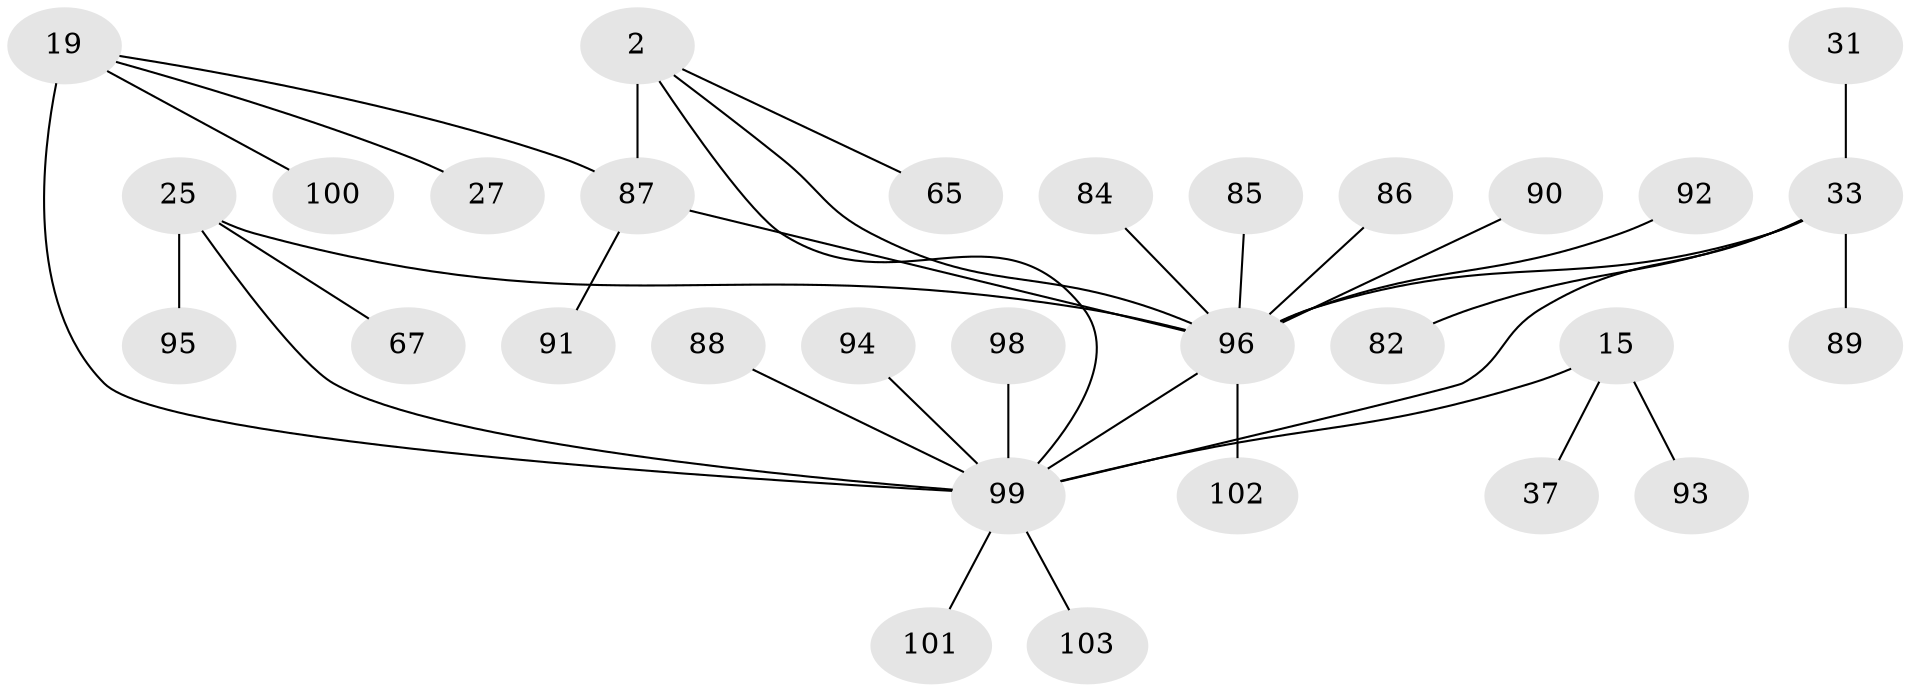 // original degree distribution, {4: 0.009708737864077669, 7: 0.06796116504854369, 8: 0.04854368932038835, 9: 0.038834951456310676, 10: 0.009708737864077669, 5: 0.019417475728155338, 6: 0.038834951456310676, 11: 0.009708737864077669, 3: 0.038834951456310676, 1: 0.5631067961165048, 2: 0.1553398058252427}
// Generated by graph-tools (version 1.1) at 2025/57/03/04/25 21:57:48]
// undirected, 30 vertices, 34 edges
graph export_dot {
graph [start="1"]
  node [color=gray90,style=filled];
  2 [super="+1"];
  15 [super="+14"];
  19 [super="+16"];
  25 [super="+24"];
  27;
  31;
  33 [super="+9"];
  37;
  65;
  67;
  82;
  84;
  85;
  86;
  87 [super="+80"];
  88 [super="+60+73"];
  89;
  90 [super="+63"];
  91 [super="+76"];
  92;
  93 [super="+42"];
  94;
  95;
  96 [super="+68+36+38+48+49+53+59+66+69+70+72+78+83"];
  98;
  99 [super="+30+64+77+58+71+75+79+81"];
  100;
  101 [super="+97"];
  102 [super="+41"];
  103;
  2 -- 65;
  2 -- 96;
  2 -- 99;
  2 -- 87 [weight=6];
  15 -- 37;
  15 -- 93;
  15 -- 99 [weight=6];
  19 -- 100;
  19 -- 27;
  19 -- 99 [weight=7];
  19 -- 87;
  25 -- 95;
  25 -- 67;
  25 -- 96 [weight=6];
  25 -- 99 [weight=2];
  31 -- 33;
  33 -- 96 [weight=7];
  33 -- 82;
  33 -- 99;
  33 -- 89;
  84 -- 96;
  85 -- 96;
  86 -- 96;
  87 -- 96 [weight=2];
  87 -- 91;
  88 -- 99;
  90 -- 96;
  92 -- 96;
  94 -- 99;
  96 -- 99 [weight=3];
  96 -- 102;
  98 -- 99;
  99 -- 101;
  99 -- 103;
}
